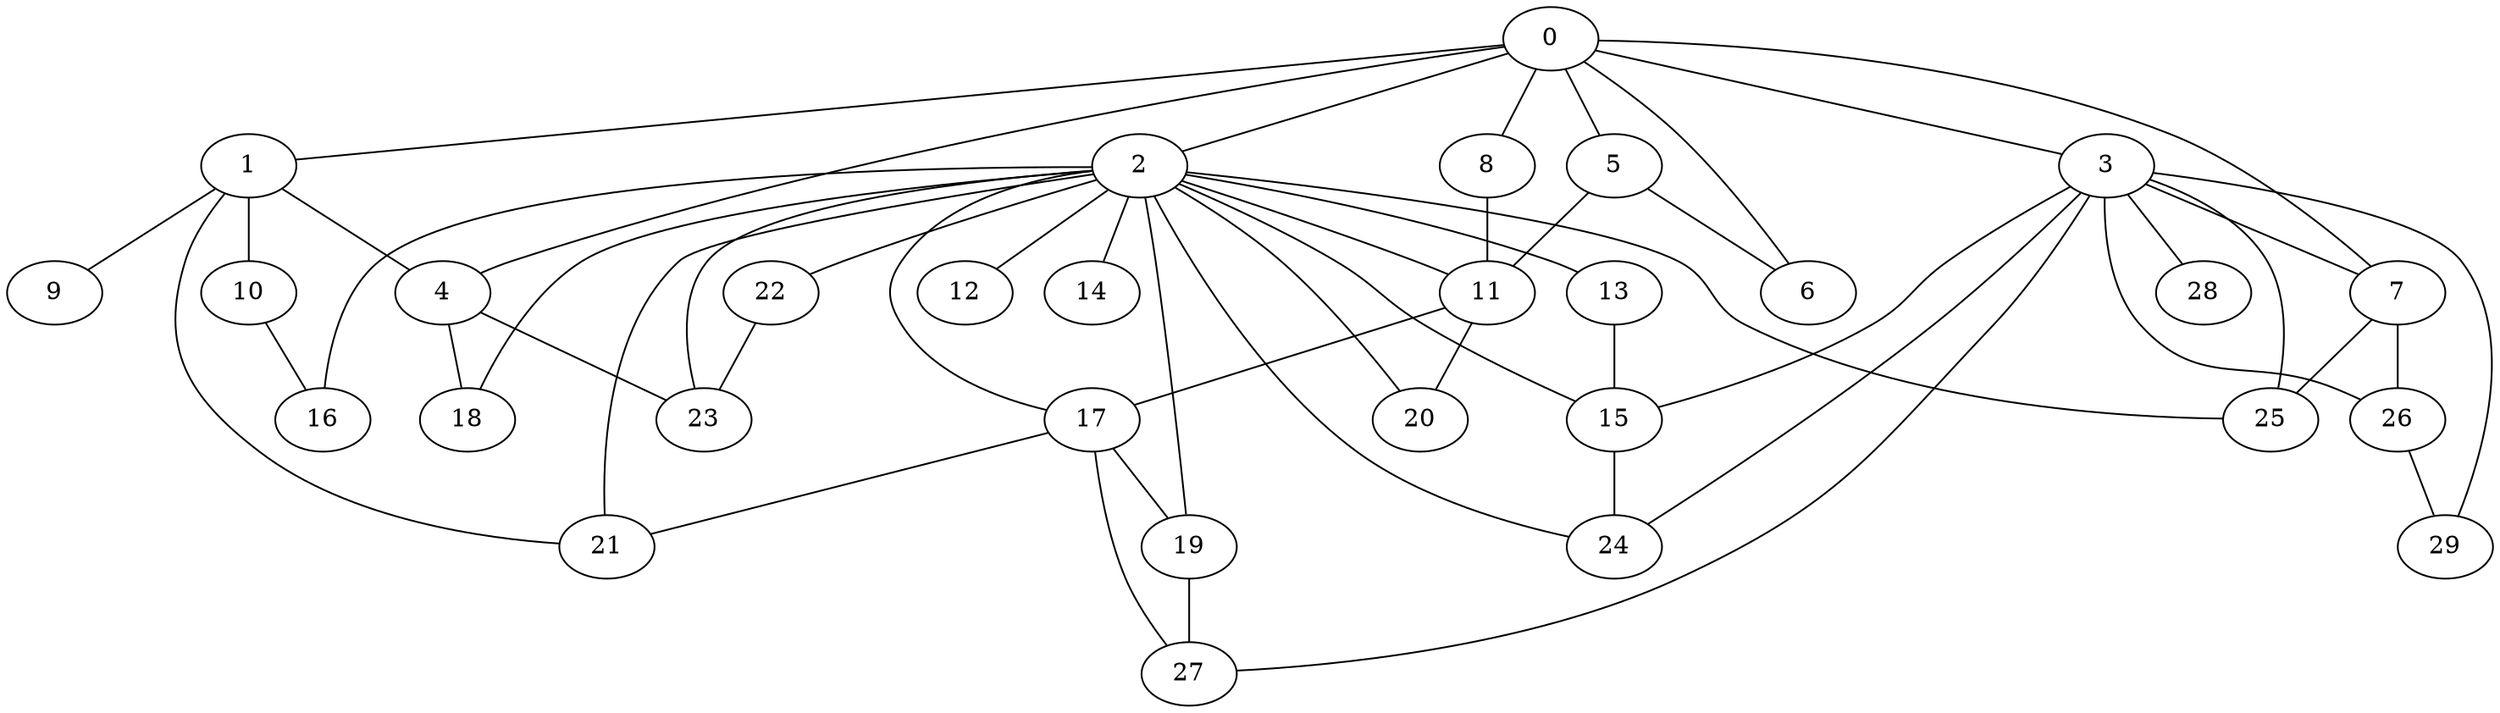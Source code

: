 
graph graphname {
    0 -- 1
0 -- 2
0 -- 3
0 -- 4
0 -- 5
0 -- 6
0 -- 7
0 -- 8
1 -- 9
1 -- 10
1 -- 21
1 -- 4
2 -- 11
2 -- 12
2 -- 13
2 -- 14
2 -- 15
2 -- 16
2 -- 17
2 -- 18
2 -- 19
2 -- 20
2 -- 21
2 -- 22
2 -- 23
2 -- 24
2 -- 25
3 -- 25
3 -- 26
3 -- 27
3 -- 28
3 -- 29
3 -- 15
3 -- 7
3 -- 24
4 -- 18
4 -- 23
5 -- 6
5 -- 11
7 -- 25
7 -- 26
8 -- 11
10 -- 16
11 -- 17
11 -- 20
13 -- 15
15 -- 24
17 -- 19
17 -- 27
17 -- 21
19 -- 27
22 -- 23
26 -- 29

}
